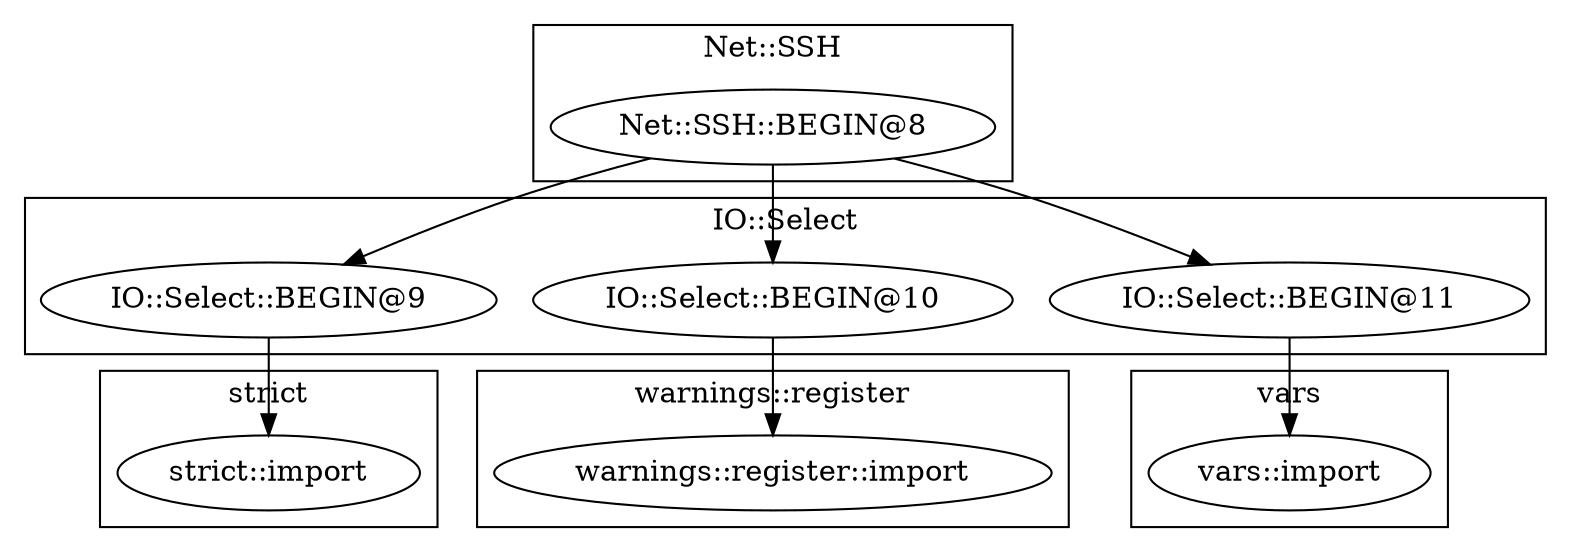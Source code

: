 digraph {
graph [overlap=false]
subgraph cluster_IO_Select {
	label="IO::Select";
	"IO::Select::BEGIN@9";
	"IO::Select::BEGIN@10";
	"IO::Select::BEGIN@11";
}
subgraph cluster_vars {
	label="vars";
	"vars::import";
}
subgraph cluster_warnings_register {
	label="warnings::register";
	"warnings::register::import";
}
subgraph cluster_Net_SSH {
	label="Net::SSH";
	"Net::SSH::BEGIN@8";
}
subgraph cluster_strict {
	label="strict";
	"strict::import";
}
"Net::SSH::BEGIN@8" -> "IO::Select::BEGIN@11";
"IO::Select::BEGIN@10" -> "warnings::register::import";
"Net::SSH::BEGIN@8" -> "IO::Select::BEGIN@10";
"IO::Select::BEGIN@11" -> "vars::import";
"IO::Select::BEGIN@9" -> "strict::import";
"Net::SSH::BEGIN@8" -> "IO::Select::BEGIN@9";
}
